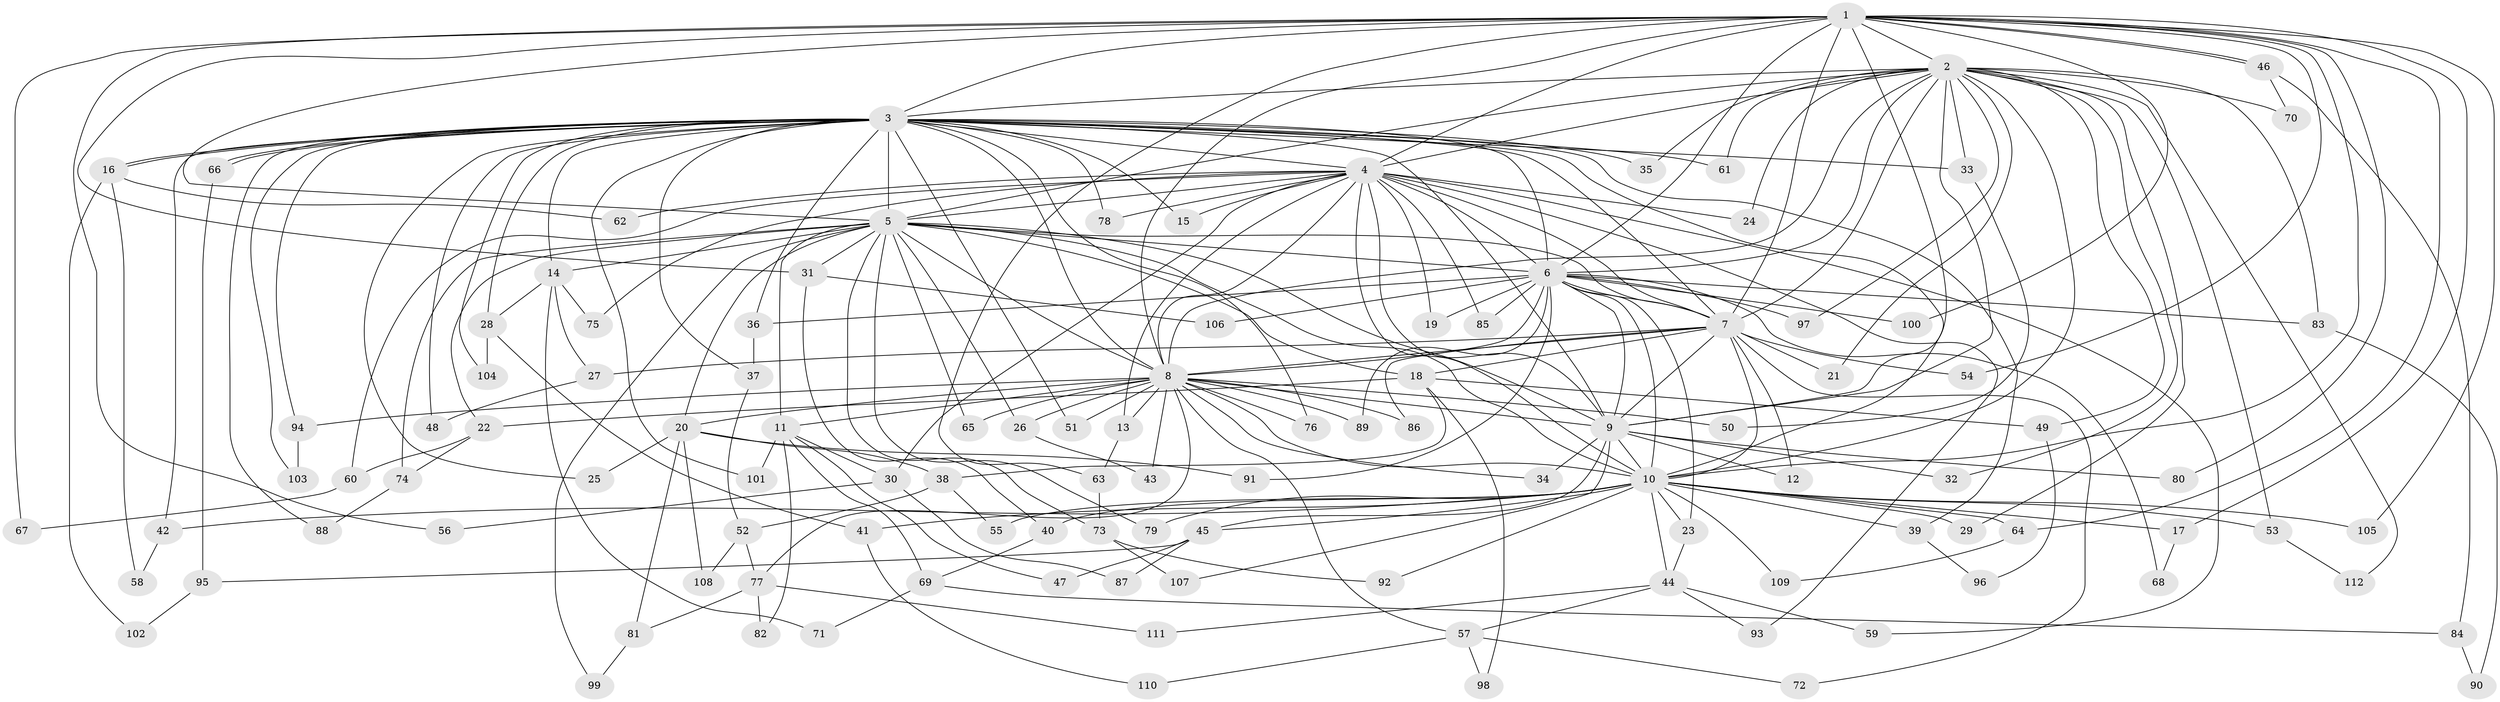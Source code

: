 // coarse degree distribution, {19: 0.05128205128205128, 28: 0.01282051282051282, 21: 0.01282051282051282, 20: 0.01282051282051282, 16: 0.01282051282051282, 15: 0.01282051282051282, 23: 0.01282051282051282, 7: 0.038461538461538464, 2: 0.5256410256410257, 3: 0.15384615384615385, 6: 0.01282051282051282, 5: 0.05128205128205128, 4: 0.08974358974358974}
// Generated by graph-tools (version 1.1) at 2025/17/03/04/25 18:17:49]
// undirected, 112 vertices, 249 edges
graph export_dot {
graph [start="1"]
  node [color=gray90,style=filled];
  1;
  2;
  3;
  4;
  5;
  6;
  7;
  8;
  9;
  10;
  11;
  12;
  13;
  14;
  15;
  16;
  17;
  18;
  19;
  20;
  21;
  22;
  23;
  24;
  25;
  26;
  27;
  28;
  29;
  30;
  31;
  32;
  33;
  34;
  35;
  36;
  37;
  38;
  39;
  40;
  41;
  42;
  43;
  44;
  45;
  46;
  47;
  48;
  49;
  50;
  51;
  52;
  53;
  54;
  55;
  56;
  57;
  58;
  59;
  60;
  61;
  62;
  63;
  64;
  65;
  66;
  67;
  68;
  69;
  70;
  71;
  72;
  73;
  74;
  75;
  76;
  77;
  78;
  79;
  80;
  81;
  82;
  83;
  84;
  85;
  86;
  87;
  88;
  89;
  90;
  91;
  92;
  93;
  94;
  95;
  96;
  97;
  98;
  99;
  100;
  101;
  102;
  103;
  104;
  105;
  106;
  107;
  108;
  109;
  110;
  111;
  112;
  1 -- 2;
  1 -- 3;
  1 -- 4;
  1 -- 5;
  1 -- 6;
  1 -- 7;
  1 -- 8;
  1 -- 9;
  1 -- 10;
  1 -- 17;
  1 -- 31;
  1 -- 46;
  1 -- 46;
  1 -- 54;
  1 -- 56;
  1 -- 63;
  1 -- 64;
  1 -- 67;
  1 -- 80;
  1 -- 100;
  1 -- 105;
  2 -- 3;
  2 -- 4;
  2 -- 5;
  2 -- 6;
  2 -- 7;
  2 -- 8;
  2 -- 9;
  2 -- 10;
  2 -- 21;
  2 -- 24;
  2 -- 29;
  2 -- 32;
  2 -- 33;
  2 -- 35;
  2 -- 49;
  2 -- 53;
  2 -- 61;
  2 -- 70;
  2 -- 83;
  2 -- 97;
  2 -- 112;
  3 -- 4;
  3 -- 5;
  3 -- 6;
  3 -- 7;
  3 -- 8;
  3 -- 9;
  3 -- 10;
  3 -- 14;
  3 -- 15;
  3 -- 16;
  3 -- 16;
  3 -- 25;
  3 -- 28;
  3 -- 33;
  3 -- 35;
  3 -- 36;
  3 -- 37;
  3 -- 39;
  3 -- 42;
  3 -- 48;
  3 -- 51;
  3 -- 61;
  3 -- 66;
  3 -- 66;
  3 -- 76;
  3 -- 78;
  3 -- 88;
  3 -- 94;
  3 -- 101;
  3 -- 103;
  3 -- 104;
  4 -- 5;
  4 -- 6;
  4 -- 7;
  4 -- 8;
  4 -- 9;
  4 -- 10;
  4 -- 13;
  4 -- 15;
  4 -- 19;
  4 -- 24;
  4 -- 30;
  4 -- 59;
  4 -- 60;
  4 -- 62;
  4 -- 75;
  4 -- 78;
  4 -- 85;
  4 -- 93;
  5 -- 6;
  5 -- 7;
  5 -- 8;
  5 -- 9;
  5 -- 10;
  5 -- 11;
  5 -- 14;
  5 -- 18;
  5 -- 20;
  5 -- 22;
  5 -- 26;
  5 -- 31;
  5 -- 65;
  5 -- 73;
  5 -- 74;
  5 -- 79;
  5 -- 99;
  6 -- 7;
  6 -- 8;
  6 -- 9;
  6 -- 10;
  6 -- 19;
  6 -- 23;
  6 -- 36;
  6 -- 68;
  6 -- 83;
  6 -- 85;
  6 -- 89;
  6 -- 91;
  6 -- 97;
  6 -- 100;
  6 -- 106;
  7 -- 8;
  7 -- 9;
  7 -- 10;
  7 -- 12;
  7 -- 18;
  7 -- 21;
  7 -- 27;
  7 -- 54;
  7 -- 72;
  7 -- 86;
  8 -- 9;
  8 -- 10;
  8 -- 11;
  8 -- 13;
  8 -- 20;
  8 -- 26;
  8 -- 34;
  8 -- 43;
  8 -- 50;
  8 -- 51;
  8 -- 57;
  8 -- 65;
  8 -- 76;
  8 -- 77;
  8 -- 86;
  8 -- 89;
  8 -- 94;
  9 -- 10;
  9 -- 12;
  9 -- 32;
  9 -- 34;
  9 -- 45;
  9 -- 80;
  9 -- 107;
  10 -- 17;
  10 -- 23;
  10 -- 29;
  10 -- 39;
  10 -- 40;
  10 -- 41;
  10 -- 42;
  10 -- 44;
  10 -- 45;
  10 -- 53;
  10 -- 55;
  10 -- 64;
  10 -- 79;
  10 -- 92;
  10 -- 105;
  10 -- 109;
  11 -- 30;
  11 -- 47;
  11 -- 69;
  11 -- 82;
  11 -- 101;
  13 -- 63;
  14 -- 27;
  14 -- 28;
  14 -- 71;
  14 -- 75;
  16 -- 58;
  16 -- 62;
  16 -- 102;
  17 -- 68;
  18 -- 22;
  18 -- 38;
  18 -- 49;
  18 -- 98;
  20 -- 25;
  20 -- 38;
  20 -- 81;
  20 -- 91;
  20 -- 108;
  22 -- 60;
  22 -- 74;
  23 -- 44;
  26 -- 43;
  27 -- 48;
  28 -- 41;
  28 -- 104;
  30 -- 56;
  30 -- 87;
  31 -- 40;
  31 -- 106;
  33 -- 50;
  36 -- 37;
  37 -- 52;
  38 -- 52;
  38 -- 55;
  39 -- 96;
  40 -- 69;
  41 -- 110;
  42 -- 58;
  44 -- 57;
  44 -- 59;
  44 -- 93;
  44 -- 111;
  45 -- 47;
  45 -- 87;
  45 -- 95;
  46 -- 70;
  46 -- 84;
  49 -- 96;
  52 -- 77;
  52 -- 108;
  53 -- 112;
  57 -- 72;
  57 -- 98;
  57 -- 110;
  60 -- 67;
  63 -- 73;
  64 -- 109;
  66 -- 95;
  69 -- 71;
  69 -- 84;
  73 -- 92;
  73 -- 107;
  74 -- 88;
  77 -- 81;
  77 -- 82;
  77 -- 111;
  81 -- 99;
  83 -- 90;
  84 -- 90;
  94 -- 103;
  95 -- 102;
}
